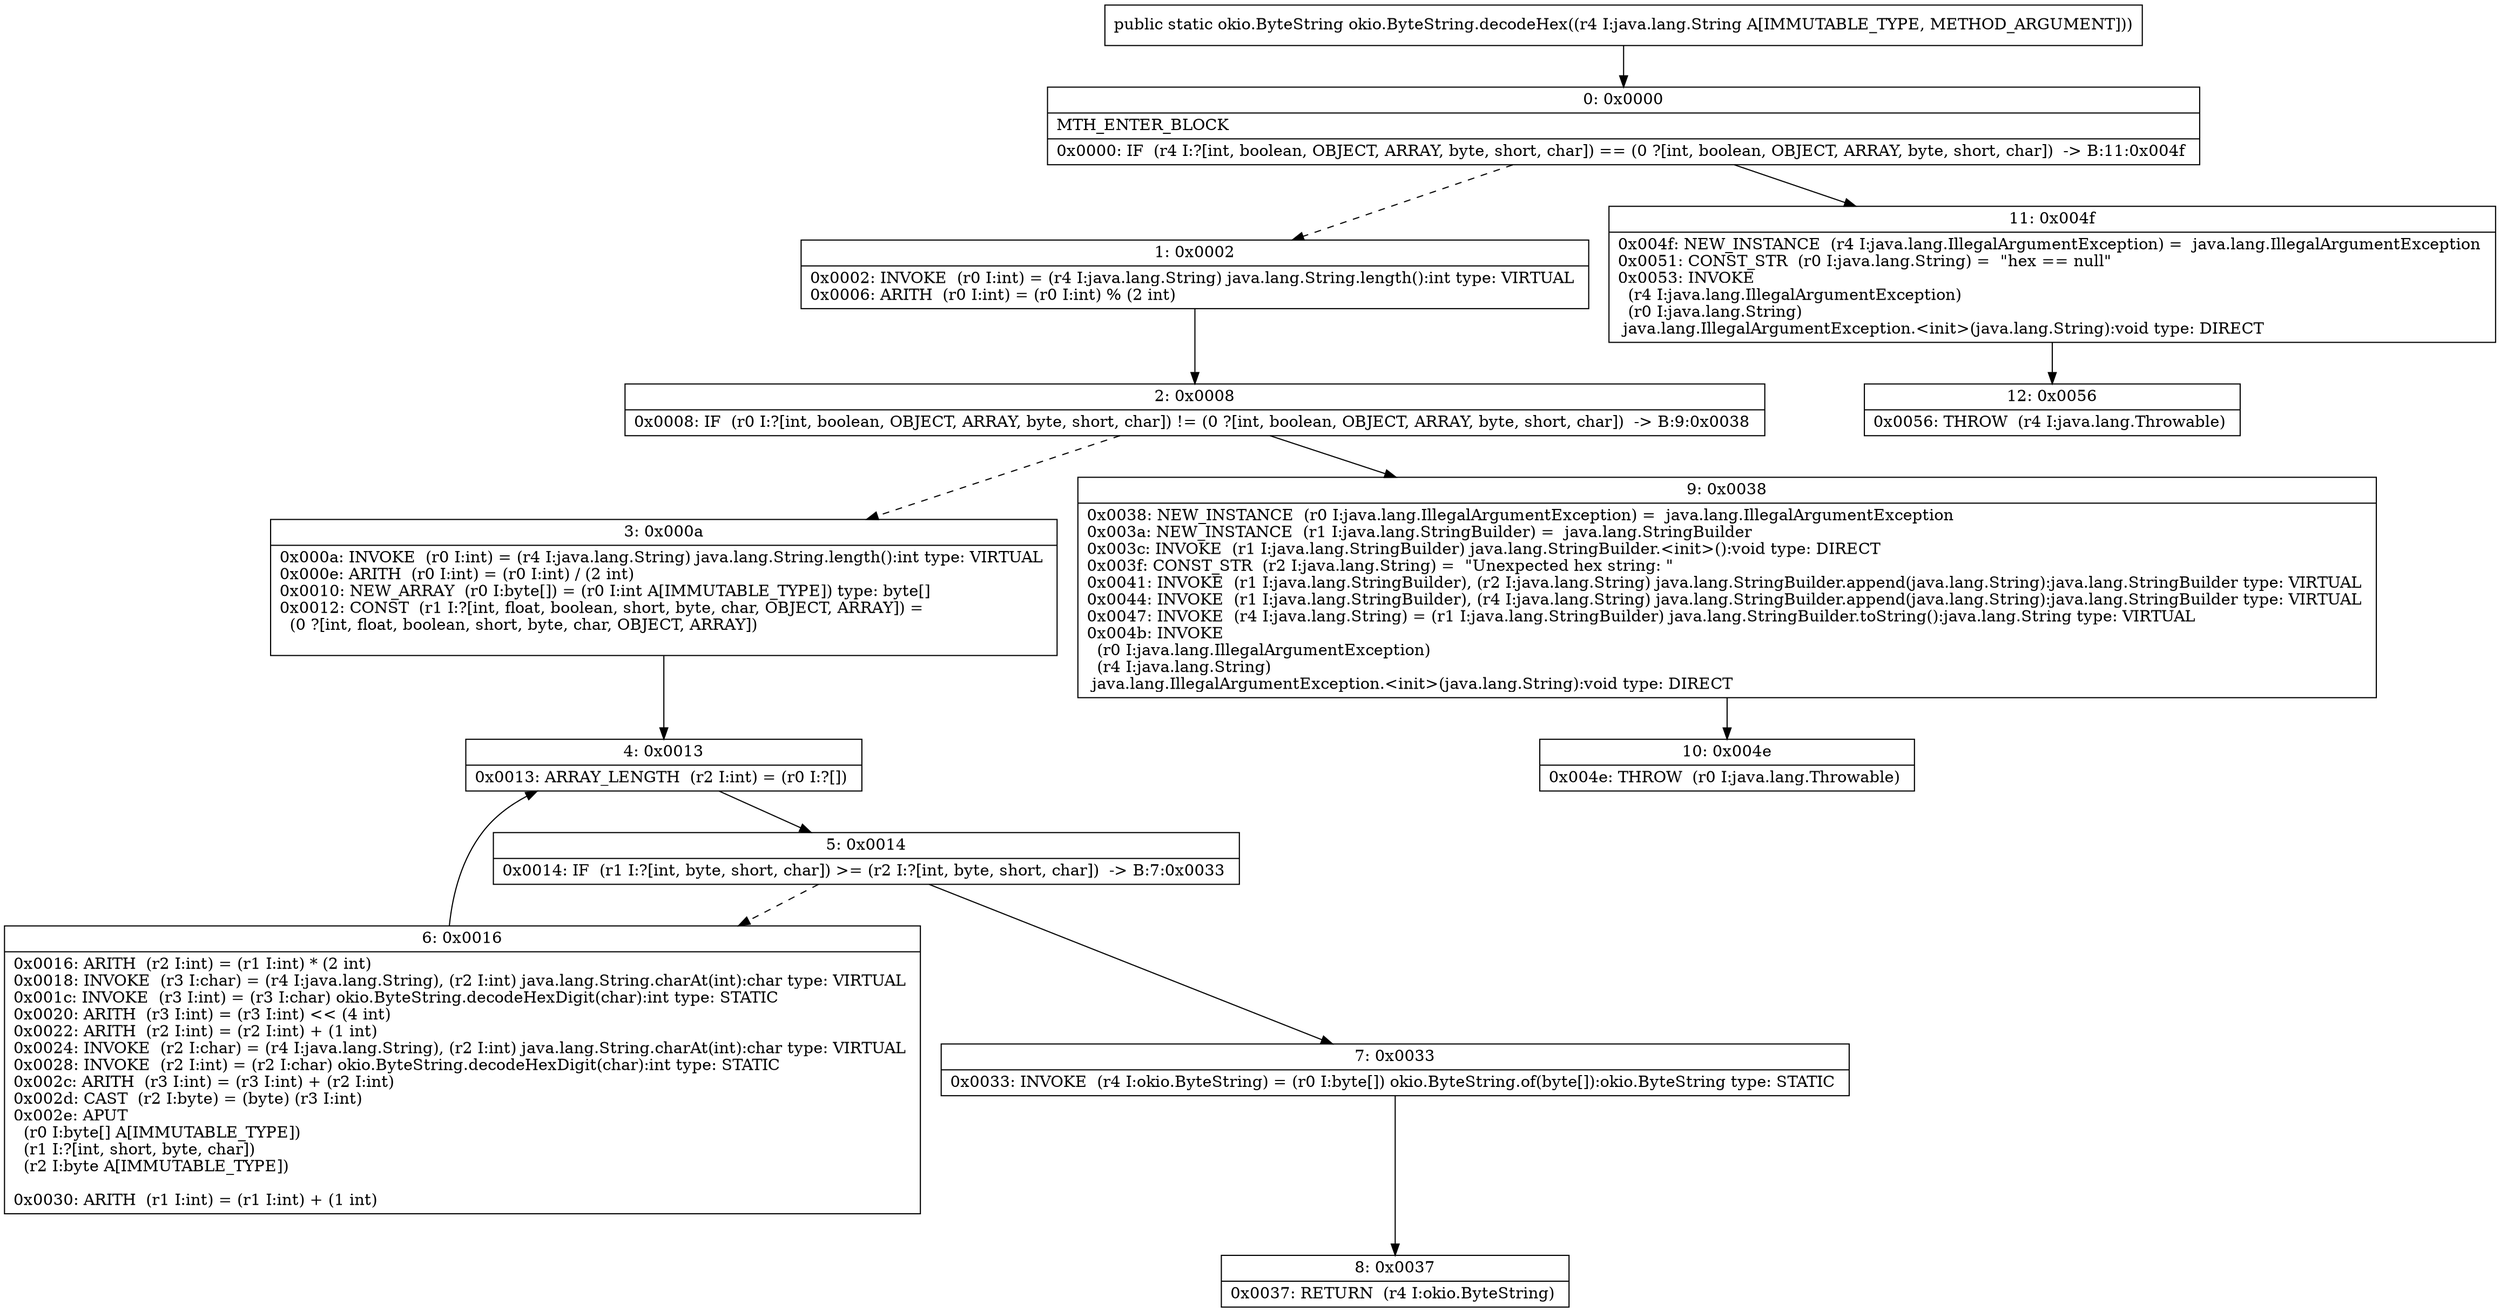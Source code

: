 digraph "CFG forokio.ByteString.decodeHex(Ljava\/lang\/String;)Lokio\/ByteString;" {
Node_0 [shape=record,label="{0\:\ 0x0000|MTH_ENTER_BLOCK\l|0x0000: IF  (r4 I:?[int, boolean, OBJECT, ARRAY, byte, short, char]) == (0 ?[int, boolean, OBJECT, ARRAY, byte, short, char])  \-\> B:11:0x004f \l}"];
Node_1 [shape=record,label="{1\:\ 0x0002|0x0002: INVOKE  (r0 I:int) = (r4 I:java.lang.String) java.lang.String.length():int type: VIRTUAL \l0x0006: ARITH  (r0 I:int) = (r0 I:int) % (2 int) \l}"];
Node_2 [shape=record,label="{2\:\ 0x0008|0x0008: IF  (r0 I:?[int, boolean, OBJECT, ARRAY, byte, short, char]) != (0 ?[int, boolean, OBJECT, ARRAY, byte, short, char])  \-\> B:9:0x0038 \l}"];
Node_3 [shape=record,label="{3\:\ 0x000a|0x000a: INVOKE  (r0 I:int) = (r4 I:java.lang.String) java.lang.String.length():int type: VIRTUAL \l0x000e: ARITH  (r0 I:int) = (r0 I:int) \/ (2 int) \l0x0010: NEW_ARRAY  (r0 I:byte[]) = (r0 I:int A[IMMUTABLE_TYPE]) type: byte[] \l0x0012: CONST  (r1 I:?[int, float, boolean, short, byte, char, OBJECT, ARRAY]) = \l  (0 ?[int, float, boolean, short, byte, char, OBJECT, ARRAY])\l \l}"];
Node_4 [shape=record,label="{4\:\ 0x0013|0x0013: ARRAY_LENGTH  (r2 I:int) = (r0 I:?[]) \l}"];
Node_5 [shape=record,label="{5\:\ 0x0014|0x0014: IF  (r1 I:?[int, byte, short, char]) \>= (r2 I:?[int, byte, short, char])  \-\> B:7:0x0033 \l}"];
Node_6 [shape=record,label="{6\:\ 0x0016|0x0016: ARITH  (r2 I:int) = (r1 I:int) * (2 int) \l0x0018: INVOKE  (r3 I:char) = (r4 I:java.lang.String), (r2 I:int) java.lang.String.charAt(int):char type: VIRTUAL \l0x001c: INVOKE  (r3 I:int) = (r3 I:char) okio.ByteString.decodeHexDigit(char):int type: STATIC \l0x0020: ARITH  (r3 I:int) = (r3 I:int) \<\< (4 int) \l0x0022: ARITH  (r2 I:int) = (r2 I:int) + (1 int) \l0x0024: INVOKE  (r2 I:char) = (r4 I:java.lang.String), (r2 I:int) java.lang.String.charAt(int):char type: VIRTUAL \l0x0028: INVOKE  (r2 I:int) = (r2 I:char) okio.ByteString.decodeHexDigit(char):int type: STATIC \l0x002c: ARITH  (r3 I:int) = (r3 I:int) + (r2 I:int) \l0x002d: CAST  (r2 I:byte) = (byte) (r3 I:int) \l0x002e: APUT  \l  (r0 I:byte[] A[IMMUTABLE_TYPE])\l  (r1 I:?[int, short, byte, char])\l  (r2 I:byte A[IMMUTABLE_TYPE])\l \l0x0030: ARITH  (r1 I:int) = (r1 I:int) + (1 int) \l}"];
Node_7 [shape=record,label="{7\:\ 0x0033|0x0033: INVOKE  (r4 I:okio.ByteString) = (r0 I:byte[]) okio.ByteString.of(byte[]):okio.ByteString type: STATIC \l}"];
Node_8 [shape=record,label="{8\:\ 0x0037|0x0037: RETURN  (r4 I:okio.ByteString) \l}"];
Node_9 [shape=record,label="{9\:\ 0x0038|0x0038: NEW_INSTANCE  (r0 I:java.lang.IllegalArgumentException) =  java.lang.IllegalArgumentException \l0x003a: NEW_INSTANCE  (r1 I:java.lang.StringBuilder) =  java.lang.StringBuilder \l0x003c: INVOKE  (r1 I:java.lang.StringBuilder) java.lang.StringBuilder.\<init\>():void type: DIRECT \l0x003f: CONST_STR  (r2 I:java.lang.String) =  \"Unexpected hex string: \" \l0x0041: INVOKE  (r1 I:java.lang.StringBuilder), (r2 I:java.lang.String) java.lang.StringBuilder.append(java.lang.String):java.lang.StringBuilder type: VIRTUAL \l0x0044: INVOKE  (r1 I:java.lang.StringBuilder), (r4 I:java.lang.String) java.lang.StringBuilder.append(java.lang.String):java.lang.StringBuilder type: VIRTUAL \l0x0047: INVOKE  (r4 I:java.lang.String) = (r1 I:java.lang.StringBuilder) java.lang.StringBuilder.toString():java.lang.String type: VIRTUAL \l0x004b: INVOKE  \l  (r0 I:java.lang.IllegalArgumentException)\l  (r4 I:java.lang.String)\l java.lang.IllegalArgumentException.\<init\>(java.lang.String):void type: DIRECT \l}"];
Node_10 [shape=record,label="{10\:\ 0x004e|0x004e: THROW  (r0 I:java.lang.Throwable) \l}"];
Node_11 [shape=record,label="{11\:\ 0x004f|0x004f: NEW_INSTANCE  (r4 I:java.lang.IllegalArgumentException) =  java.lang.IllegalArgumentException \l0x0051: CONST_STR  (r0 I:java.lang.String) =  \"hex == null\" \l0x0053: INVOKE  \l  (r4 I:java.lang.IllegalArgumentException)\l  (r0 I:java.lang.String)\l java.lang.IllegalArgumentException.\<init\>(java.lang.String):void type: DIRECT \l}"];
Node_12 [shape=record,label="{12\:\ 0x0056|0x0056: THROW  (r4 I:java.lang.Throwable) \l}"];
MethodNode[shape=record,label="{public static okio.ByteString okio.ByteString.decodeHex((r4 I:java.lang.String A[IMMUTABLE_TYPE, METHOD_ARGUMENT])) }"];
MethodNode -> Node_0;
Node_0 -> Node_1[style=dashed];
Node_0 -> Node_11;
Node_1 -> Node_2;
Node_2 -> Node_3[style=dashed];
Node_2 -> Node_9;
Node_3 -> Node_4;
Node_4 -> Node_5;
Node_5 -> Node_6[style=dashed];
Node_5 -> Node_7;
Node_6 -> Node_4;
Node_7 -> Node_8;
Node_9 -> Node_10;
Node_11 -> Node_12;
}

